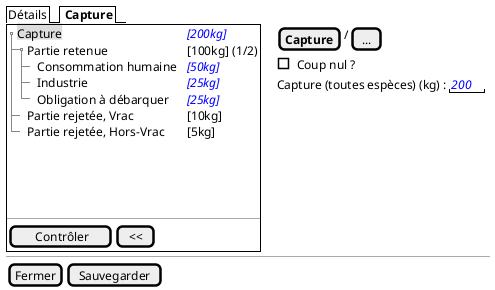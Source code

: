 @startsalt
{
  {/ Détails | <b> Capture }
  {+
    {T
         + <back:#DDD>Capture         | <i><color:blue>[200kg]
         ++ Partie retenue       | [100kg] (1/2)
       +++ Consommation humaine | <i><color:blue>[50kg]
       +++ Industrie | <i><color:blue>[25kg]
       +++ Obligation à débarquer| <i><color:blue>[25kg]
         ++ Partie rejetée, Vrac      | [10kg]
         ++ Partie rejetée, Hors-Vrac | [5kg]
    }
    .
    .
    .
    .
    --
    {
       [<&checkmark> Contrôler] | [ << ]
    }
  } | . | {

   { [<b>Capture] | / | [...]}

       {[ ] Coup nul ? }
       {Capture (toutes espèces) (kg) : | " <i><color:blue>200" }
  }

  -- | -- | --
  { [Fermer] | [Sauvegarder] }
}
@endsalt

